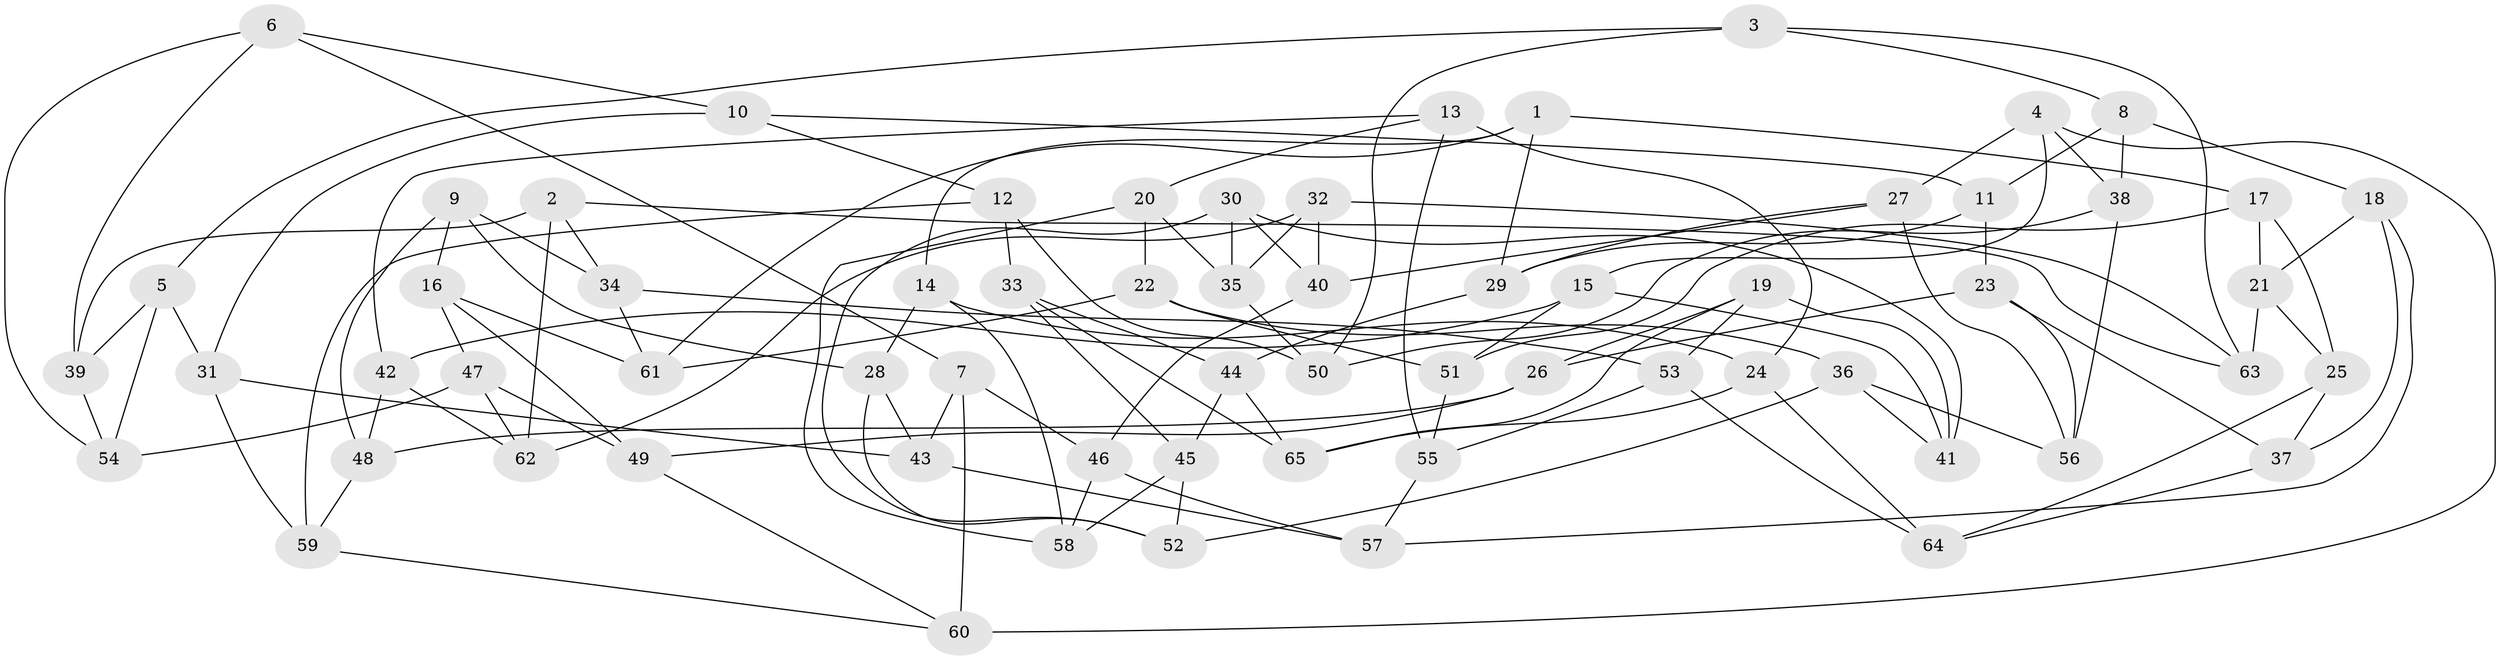 // Generated by graph-tools (version 1.1) at 2025/50/03/09/25 03:50:43]
// undirected, 65 vertices, 130 edges
graph export_dot {
graph [start="1"]
  node [color=gray90,style=filled];
  1;
  2;
  3;
  4;
  5;
  6;
  7;
  8;
  9;
  10;
  11;
  12;
  13;
  14;
  15;
  16;
  17;
  18;
  19;
  20;
  21;
  22;
  23;
  24;
  25;
  26;
  27;
  28;
  29;
  30;
  31;
  32;
  33;
  34;
  35;
  36;
  37;
  38;
  39;
  40;
  41;
  42;
  43;
  44;
  45;
  46;
  47;
  48;
  49;
  50;
  51;
  52;
  53;
  54;
  55;
  56;
  57;
  58;
  59;
  60;
  61;
  62;
  63;
  64;
  65;
  1 -- 14;
  1 -- 29;
  1 -- 61;
  1 -- 17;
  2 -- 34;
  2 -- 62;
  2 -- 63;
  2 -- 39;
  3 -- 5;
  3 -- 8;
  3 -- 50;
  3 -- 63;
  4 -- 27;
  4 -- 38;
  4 -- 60;
  4 -- 15;
  5 -- 31;
  5 -- 39;
  5 -- 54;
  6 -- 54;
  6 -- 39;
  6 -- 7;
  6 -- 10;
  7 -- 60;
  7 -- 43;
  7 -- 46;
  8 -- 11;
  8 -- 38;
  8 -- 18;
  9 -- 16;
  9 -- 48;
  9 -- 34;
  9 -- 28;
  10 -- 31;
  10 -- 12;
  10 -- 11;
  11 -- 23;
  11 -- 29;
  12 -- 59;
  12 -- 33;
  12 -- 50;
  13 -- 42;
  13 -- 55;
  13 -- 20;
  13 -- 24;
  14 -- 58;
  14 -- 28;
  14 -- 24;
  15 -- 51;
  15 -- 41;
  15 -- 42;
  16 -- 61;
  16 -- 47;
  16 -- 49;
  17 -- 21;
  17 -- 51;
  17 -- 25;
  18 -- 21;
  18 -- 57;
  18 -- 37;
  19 -- 65;
  19 -- 53;
  19 -- 41;
  19 -- 26;
  20 -- 22;
  20 -- 35;
  20 -- 58;
  21 -- 63;
  21 -- 25;
  22 -- 61;
  22 -- 36;
  22 -- 51;
  23 -- 26;
  23 -- 37;
  23 -- 56;
  24 -- 64;
  24 -- 65;
  25 -- 37;
  25 -- 64;
  26 -- 49;
  26 -- 48;
  27 -- 40;
  27 -- 56;
  27 -- 29;
  28 -- 43;
  28 -- 52;
  29 -- 44;
  30 -- 52;
  30 -- 35;
  30 -- 41;
  30 -- 40;
  31 -- 43;
  31 -- 59;
  32 -- 63;
  32 -- 62;
  32 -- 40;
  32 -- 35;
  33 -- 45;
  33 -- 44;
  33 -- 65;
  34 -- 53;
  34 -- 61;
  35 -- 50;
  36 -- 56;
  36 -- 41;
  36 -- 52;
  37 -- 64;
  38 -- 50;
  38 -- 56;
  39 -- 54;
  40 -- 46;
  42 -- 62;
  42 -- 48;
  43 -- 57;
  44 -- 65;
  44 -- 45;
  45 -- 58;
  45 -- 52;
  46 -- 58;
  46 -- 57;
  47 -- 49;
  47 -- 62;
  47 -- 54;
  48 -- 59;
  49 -- 60;
  51 -- 55;
  53 -- 55;
  53 -- 64;
  55 -- 57;
  59 -- 60;
}
